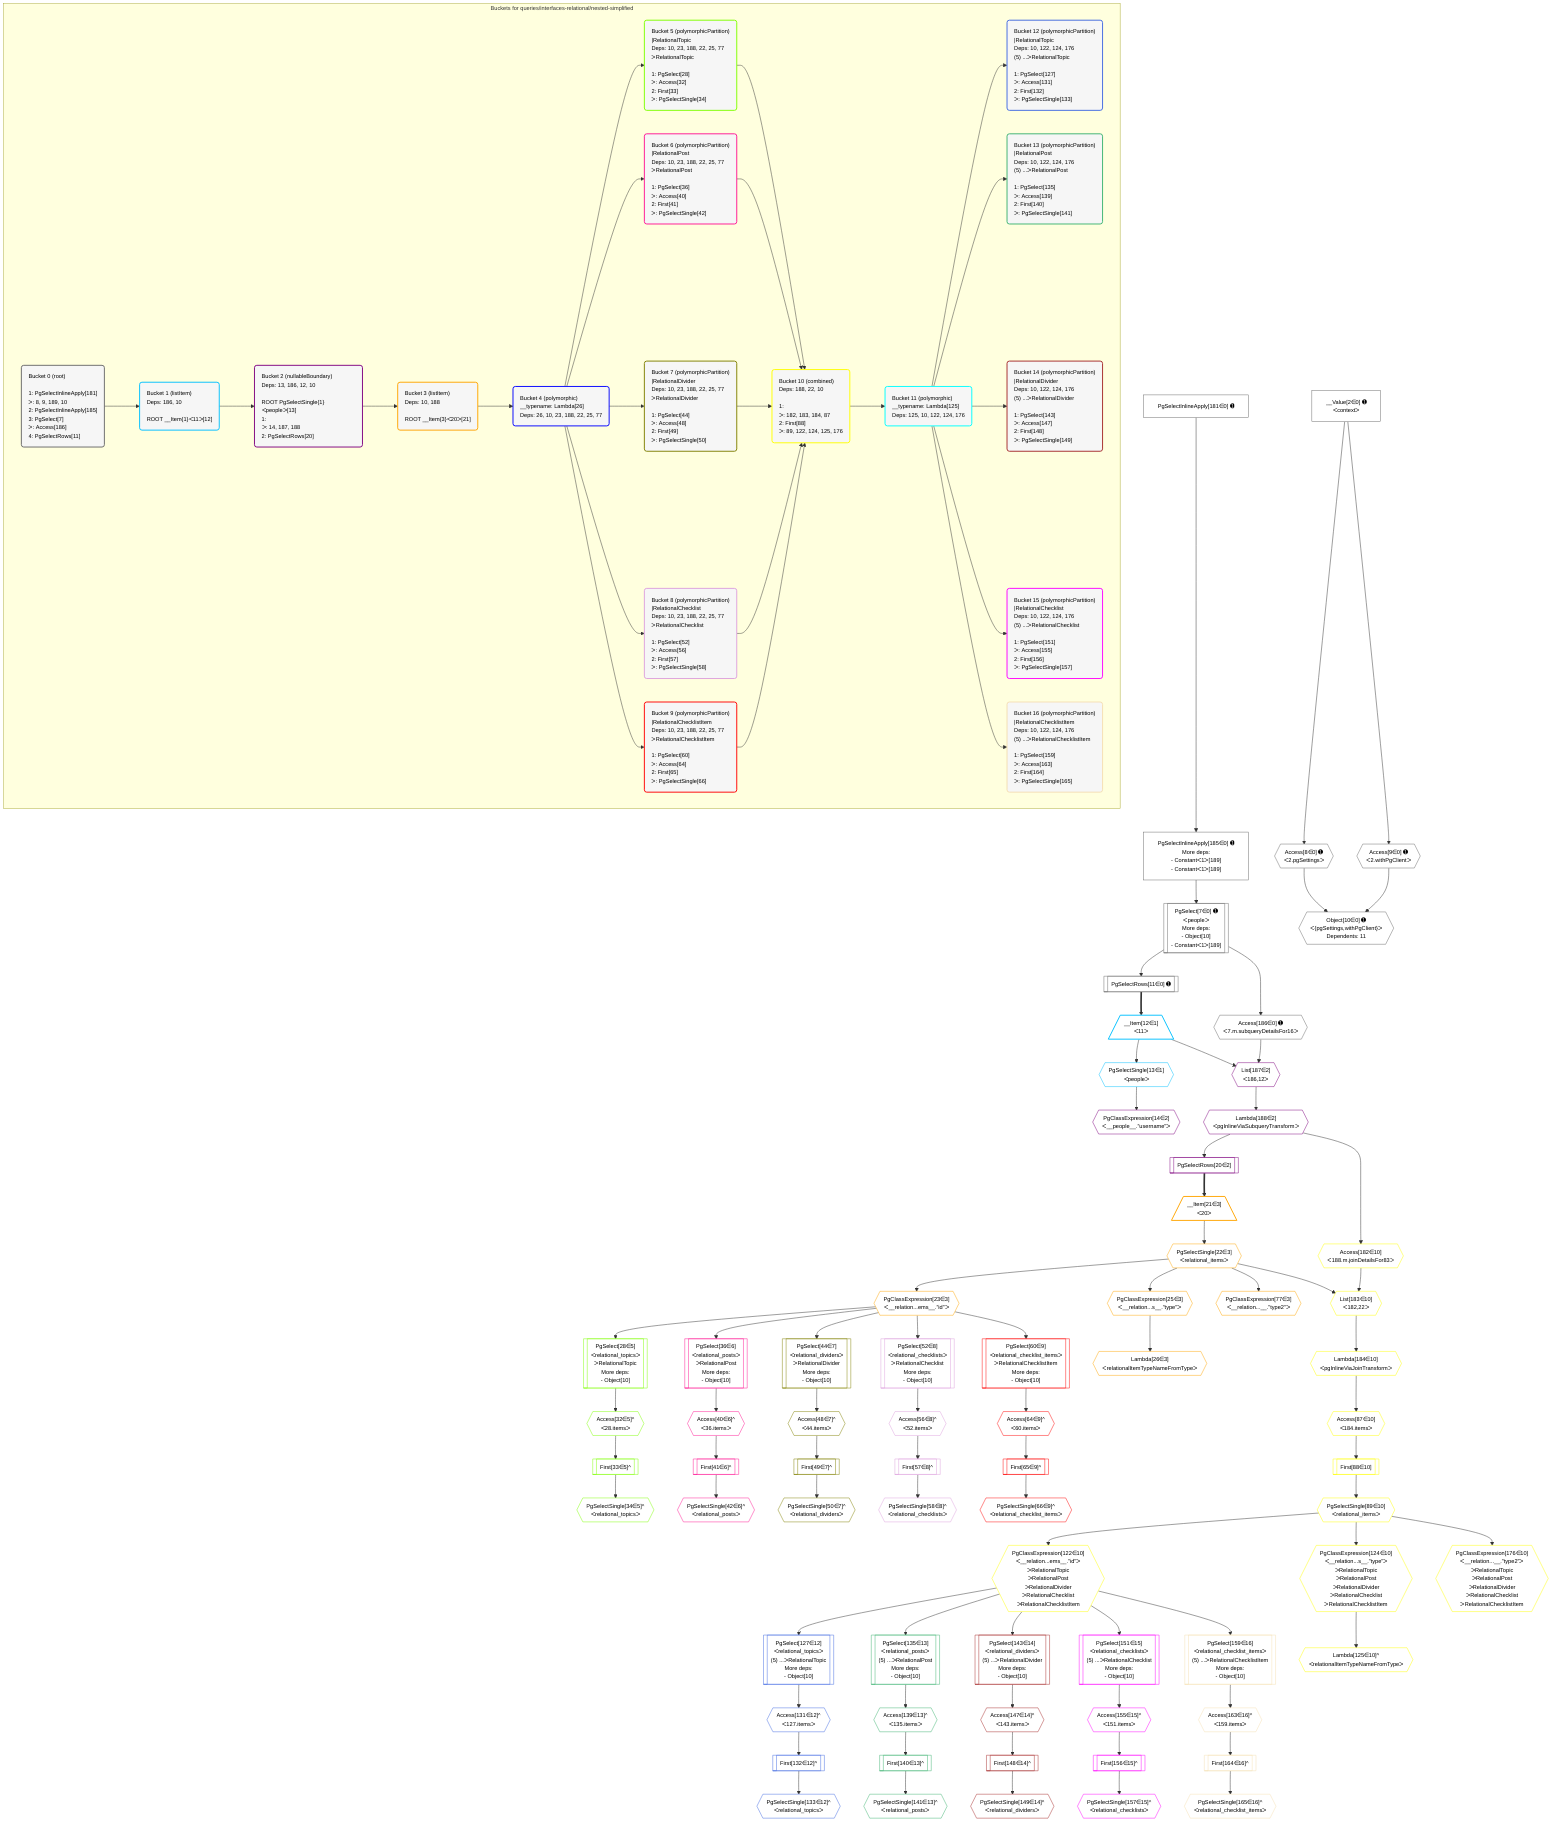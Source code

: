 %%{init: {'themeVariables': { 'fontSize': '12px'}}}%%
graph TD
    classDef path fill:#eee,stroke:#000,color:#000
    classDef plan fill:#fff,stroke-width:1px,color:#000
    classDef itemplan fill:#fff,stroke-width:2px,color:#000
    classDef unbatchedplan fill:#dff,stroke-width:1px,color:#000
    classDef sideeffectplan fill:#fcc,stroke-width:2px,color:#000
    classDef bucket fill:#f6f6f6,color:#000,stroke-width:2px,text-align:left

    subgraph "Buckets for queries/interfaces-relational/nested-simplified"
    Bucket0("Bucket 0 (root)<br /><br />1: PgSelectInlineApply[181]<br />ᐳ: 8, 9, 189, 10<br />2: PgSelectInlineApply[185]<br />3: PgSelect[7]<br />ᐳ: Access[186]<br />4: PgSelectRows[11]"):::bucket
    Bucket1("Bucket 1 (listItem)<br />Deps: 186, 10<br /><br />ROOT __Item{1}ᐸ11ᐳ[12]"):::bucket
    Bucket2("Bucket 2 (nullableBoundary)<br />Deps: 13, 186, 12, 10<br /><br />ROOT PgSelectSingle{1}ᐸpeopleᐳ[13]<br />1: <br />ᐳ: 14, 187, 188<br />2: PgSelectRows[20]"):::bucket
    Bucket3("Bucket 3 (listItem)<br />Deps: 10, 188<br /><br />ROOT __Item{3}ᐸ20ᐳ[21]"):::bucket
    Bucket4("Bucket 4 (polymorphic)<br />__typename: Lambda[26]<br />Deps: 26, 10, 23, 188, 22, 25, 77"):::bucket
    Bucket5("Bucket 5 (polymorphicPartition)<br />|RelationalTopic<br />Deps: 10, 23, 188, 22, 25, 77<br />ᐳRelationalTopic<br /><br />1: PgSelect[28]<br />ᐳ: Access[32]<br />2: First[33]<br />ᐳ: PgSelectSingle[34]"):::bucket
    Bucket6("Bucket 6 (polymorphicPartition)<br />|RelationalPost<br />Deps: 10, 23, 188, 22, 25, 77<br />ᐳRelationalPost<br /><br />1: PgSelect[36]<br />ᐳ: Access[40]<br />2: First[41]<br />ᐳ: PgSelectSingle[42]"):::bucket
    Bucket7("Bucket 7 (polymorphicPartition)<br />|RelationalDivider<br />Deps: 10, 23, 188, 22, 25, 77<br />ᐳRelationalDivider<br /><br />1: PgSelect[44]<br />ᐳ: Access[48]<br />2: First[49]<br />ᐳ: PgSelectSingle[50]"):::bucket
    Bucket8("Bucket 8 (polymorphicPartition)<br />|RelationalChecklist<br />Deps: 10, 23, 188, 22, 25, 77<br />ᐳRelationalChecklist<br /><br />1: PgSelect[52]<br />ᐳ: Access[56]<br />2: First[57]<br />ᐳ: PgSelectSingle[58]"):::bucket
    Bucket9("Bucket 9 (polymorphicPartition)<br />|RelationalChecklistItem<br />Deps: 10, 23, 188, 22, 25, 77<br />ᐳRelationalChecklistItem<br /><br />1: PgSelect[60]<br />ᐳ: Access[64]<br />2: First[65]<br />ᐳ: PgSelectSingle[66]"):::bucket
    Bucket10("Bucket 10 (combined)<br />Deps: 188, 22, 10<br /><br />1: <br />ᐳ: 182, 183, 184, 87<br />2: First[88]<br />ᐳ: 89, 122, 124, 125, 176"):::bucket
    Bucket11("Bucket 11 (polymorphic)<br />__typename: Lambda[125]<br />Deps: 125, 10, 122, 124, 176"):::bucket
    Bucket12("Bucket 12 (polymorphicPartition)<br />|RelationalTopic<br />Deps: 10, 122, 124, 176<br />(5) ...ᐳRelationalTopic<br /><br />1: PgSelect[127]<br />ᐳ: Access[131]<br />2: First[132]<br />ᐳ: PgSelectSingle[133]"):::bucket
    Bucket13("Bucket 13 (polymorphicPartition)<br />|RelationalPost<br />Deps: 10, 122, 124, 176<br />(5) ...ᐳRelationalPost<br /><br />1: PgSelect[135]<br />ᐳ: Access[139]<br />2: First[140]<br />ᐳ: PgSelectSingle[141]"):::bucket
    Bucket14("Bucket 14 (polymorphicPartition)<br />|RelationalDivider<br />Deps: 10, 122, 124, 176<br />(5) ...ᐳRelationalDivider<br /><br />1: PgSelect[143]<br />ᐳ: Access[147]<br />2: First[148]<br />ᐳ: PgSelectSingle[149]"):::bucket
    Bucket15("Bucket 15 (polymorphicPartition)<br />|RelationalChecklist<br />Deps: 10, 122, 124, 176<br />(5) ...ᐳRelationalChecklist<br /><br />1: PgSelect[151]<br />ᐳ: Access[155]<br />2: First[156]<br />ᐳ: PgSelectSingle[157]"):::bucket
    Bucket16("Bucket 16 (polymorphicPartition)<br />|RelationalChecklistItem<br />Deps: 10, 122, 124, 176<br />(5) ...ᐳRelationalChecklistItem<br /><br />1: PgSelect[159]<br />ᐳ: Access[163]<br />2: First[164]<br />ᐳ: PgSelectSingle[165]"):::bucket
    end
    Bucket0 --> Bucket1
    Bucket1 --> Bucket2
    Bucket2 --> Bucket3
    Bucket3 --> Bucket4
    Bucket4 --> Bucket5 & Bucket6 & Bucket7 & Bucket8 & Bucket9
    Bucket5 --> Bucket10
    Bucket6 --> Bucket10
    Bucket7 --> Bucket10
    Bucket8 --> Bucket10
    Bucket9 --> Bucket10
    Bucket10 --> Bucket11
    Bucket11 --> Bucket12 & Bucket13 & Bucket14 & Bucket15 & Bucket16

    %% plan dependencies
    PgSelect7[["PgSelect[7∈0] ➊<br />ᐸpeopleᐳ<br />More deps:<br />- Object[10]<br />- Constantᐸ1ᐳ[189]"]]:::plan
    PgSelectInlineApply185["PgSelectInlineApply[185∈0] ➊<br />More deps:<br />- Constantᐸ1ᐳ[189]<br />- Constantᐸ1ᐳ[189]"]:::plan
    PgSelectInlineApply185 --> PgSelect7
    PgSelectInlineApply181["PgSelectInlineApply[181∈0] ➊"]:::plan
    PgSelectInlineApply181 --> PgSelectInlineApply185
    Object10{{"Object[10∈0] ➊<br />ᐸ{pgSettings,withPgClient}ᐳ<br />Dependents: 11"}}:::plan
    Access8{{"Access[8∈0] ➊<br />ᐸ2.pgSettingsᐳ"}}:::plan
    Access9{{"Access[9∈0] ➊<br />ᐸ2.withPgClientᐳ"}}:::plan
    Access8 & Access9 --> Object10
    __Value2["__Value[2∈0] ➊<br />ᐸcontextᐳ"]:::plan
    __Value2 --> Access8
    __Value2 --> Access9
    PgSelectRows11[["PgSelectRows[11∈0] ➊"]]:::plan
    PgSelect7 --> PgSelectRows11
    Access186{{"Access[186∈0] ➊<br />ᐸ7.m.subqueryDetailsFor16ᐳ"}}:::plan
    PgSelect7 --> Access186
    __Item12[/"__Item[12∈1]<br />ᐸ11ᐳ"\]:::itemplan
    PgSelectRows11 ==> __Item12
    PgSelectSingle13{{"PgSelectSingle[13∈1]<br />ᐸpeopleᐳ"}}:::plan
    __Item12 --> PgSelectSingle13
    List187{{"List[187∈2]<br />ᐸ186,12ᐳ"}}:::plan
    Access186 & __Item12 --> List187
    PgClassExpression14{{"PgClassExpression[14∈2]<br />ᐸ__people__.”username”ᐳ"}}:::plan
    PgSelectSingle13 --> PgClassExpression14
    PgSelectRows20[["PgSelectRows[20∈2]"]]:::plan
    Lambda188{{"Lambda[188∈2]<br />ᐸpgInlineViaSubqueryTransformᐳ"}}:::plan
    Lambda188 --> PgSelectRows20
    List187 --> Lambda188
    __Item21[/"__Item[21∈3]<br />ᐸ20ᐳ"\]:::itemplan
    PgSelectRows20 ==> __Item21
    PgSelectSingle22{{"PgSelectSingle[22∈3]<br />ᐸrelational_itemsᐳ"}}:::plan
    __Item21 --> PgSelectSingle22
    PgClassExpression23{{"PgClassExpression[23∈3]<br />ᐸ__relation...ems__.”id”ᐳ"}}:::plan
    PgSelectSingle22 --> PgClassExpression23
    PgClassExpression25{{"PgClassExpression[25∈3]<br />ᐸ__relation...s__.”type”ᐳ"}}:::plan
    PgSelectSingle22 --> PgClassExpression25
    Lambda26{{"Lambda[26∈3]<br />ᐸrelationalItemTypeNameFromTypeᐳ"}}:::plan
    PgClassExpression25 --> Lambda26
    PgClassExpression77{{"PgClassExpression[77∈3]<br />ᐸ__relation...__.”type2”ᐳ"}}:::plan
    PgSelectSingle22 --> PgClassExpression77
    PgSelect28[["PgSelect[28∈5]<br />ᐸrelational_topicsᐳ<br />ᐳRelationalTopic<br />More deps:<br />- Object[10]"]]:::plan
    PgClassExpression23 --> PgSelect28
    Access32{{"Access[32∈5]^<br />ᐸ28.itemsᐳ"}}:::plan
    PgSelect28 --> Access32
    First33[["First[33∈5]^"]]:::plan
    Access32 --> First33
    PgSelectSingle34{{"PgSelectSingle[34∈5]^<br />ᐸrelational_topicsᐳ"}}:::plan
    First33 --> PgSelectSingle34
    PgSelect36[["PgSelect[36∈6]<br />ᐸrelational_postsᐳ<br />ᐳRelationalPost<br />More deps:<br />- Object[10]"]]:::plan
    PgClassExpression23 --> PgSelect36
    Access40{{"Access[40∈6]^<br />ᐸ36.itemsᐳ"}}:::plan
    PgSelect36 --> Access40
    First41[["First[41∈6]^"]]:::plan
    Access40 --> First41
    PgSelectSingle42{{"PgSelectSingle[42∈6]^<br />ᐸrelational_postsᐳ"}}:::plan
    First41 --> PgSelectSingle42
    PgSelect44[["PgSelect[44∈7]<br />ᐸrelational_dividersᐳ<br />ᐳRelationalDivider<br />More deps:<br />- Object[10]"]]:::plan
    PgClassExpression23 --> PgSelect44
    Access48{{"Access[48∈7]^<br />ᐸ44.itemsᐳ"}}:::plan
    PgSelect44 --> Access48
    First49[["First[49∈7]^"]]:::plan
    Access48 --> First49
    PgSelectSingle50{{"PgSelectSingle[50∈7]^<br />ᐸrelational_dividersᐳ"}}:::plan
    First49 --> PgSelectSingle50
    PgSelect52[["PgSelect[52∈8]<br />ᐸrelational_checklistsᐳ<br />ᐳRelationalChecklist<br />More deps:<br />- Object[10]"]]:::plan
    PgClassExpression23 --> PgSelect52
    Access56{{"Access[56∈8]^<br />ᐸ52.itemsᐳ"}}:::plan
    PgSelect52 --> Access56
    First57[["First[57∈8]^"]]:::plan
    Access56 --> First57
    PgSelectSingle58{{"PgSelectSingle[58∈8]^<br />ᐸrelational_checklistsᐳ"}}:::plan
    First57 --> PgSelectSingle58
    PgSelect60[["PgSelect[60∈9]<br />ᐸrelational_checklist_itemsᐳ<br />ᐳRelationalChecklistItem<br />More deps:<br />- Object[10]"]]:::plan
    PgClassExpression23 --> PgSelect60
    Access64{{"Access[64∈9]^<br />ᐸ60.itemsᐳ"}}:::plan
    PgSelect60 --> Access64
    First65[["First[65∈9]^"]]:::plan
    Access64 --> First65
    PgSelectSingle66{{"PgSelectSingle[66∈9]^<br />ᐸrelational_checklist_itemsᐳ"}}:::plan
    First65 --> PgSelectSingle66
    List183{{"List[183∈10]<br />ᐸ182,22ᐳ"}}:::plan
    Access182{{"Access[182∈10]<br />ᐸ188.m.joinDetailsFor83ᐳ"}}:::plan
    Access182 & PgSelectSingle22 --> List183
    Access87{{"Access[87∈10]<br />ᐸ184.itemsᐳ"}}:::plan
    Lambda184{{"Lambda[184∈10]<br />ᐸpgInlineViaJoinTransformᐳ"}}:::plan
    Lambda184 --> Access87
    First88[["First[88∈10]"]]:::plan
    Access87 --> First88
    PgSelectSingle89{{"PgSelectSingle[89∈10]<br />ᐸrelational_itemsᐳ"}}:::plan
    First88 --> PgSelectSingle89
    PgClassExpression122{{"PgClassExpression[122∈10]<br />ᐸ__relation...ems__.”id”ᐳ<br />ᐳRelationalTopic<br />ᐳRelationalPost<br />ᐳRelationalDivider<br />ᐳRelationalChecklist<br />ᐳRelationalChecklistItem"}}:::plan
    PgSelectSingle89 --> PgClassExpression122
    PgClassExpression124{{"PgClassExpression[124∈10]<br />ᐸ__relation...s__.”type”ᐳ<br />ᐳRelationalTopic<br />ᐳRelationalPost<br />ᐳRelationalDivider<br />ᐳRelationalChecklist<br />ᐳRelationalChecklistItem"}}:::plan
    PgSelectSingle89 --> PgClassExpression124
    Lambda125{{"Lambda[125∈10]^<br />ᐸrelationalItemTypeNameFromTypeᐳ"}}:::plan
    PgClassExpression124 --> Lambda125
    PgClassExpression176{{"PgClassExpression[176∈10]<br />ᐸ__relation...__.”type2”ᐳ<br />ᐳRelationalTopic<br />ᐳRelationalPost<br />ᐳRelationalDivider<br />ᐳRelationalChecklist<br />ᐳRelationalChecklistItem"}}:::plan
    PgSelectSingle89 --> PgClassExpression176
    Lambda188 --> Access182
    List183 --> Lambda184
    PgSelect127[["PgSelect[127∈12]<br />ᐸrelational_topicsᐳ<br />(5) ...ᐳRelationalTopic<br />More deps:<br />- Object[10]"]]:::plan
    PgClassExpression122 --> PgSelect127
    Access131{{"Access[131∈12]^<br />ᐸ127.itemsᐳ"}}:::plan
    PgSelect127 --> Access131
    First132[["First[132∈12]^"]]:::plan
    Access131 --> First132
    PgSelectSingle133{{"PgSelectSingle[133∈12]^<br />ᐸrelational_topicsᐳ"}}:::plan
    First132 --> PgSelectSingle133
    PgSelect135[["PgSelect[135∈13]<br />ᐸrelational_postsᐳ<br />(5) ...ᐳRelationalPost<br />More deps:<br />- Object[10]"]]:::plan
    PgClassExpression122 --> PgSelect135
    Access139{{"Access[139∈13]^<br />ᐸ135.itemsᐳ"}}:::plan
    PgSelect135 --> Access139
    First140[["First[140∈13]^"]]:::plan
    Access139 --> First140
    PgSelectSingle141{{"PgSelectSingle[141∈13]^<br />ᐸrelational_postsᐳ"}}:::plan
    First140 --> PgSelectSingle141
    PgSelect143[["PgSelect[143∈14]<br />ᐸrelational_dividersᐳ<br />(5) ...ᐳRelationalDivider<br />More deps:<br />- Object[10]"]]:::plan
    PgClassExpression122 --> PgSelect143
    Access147{{"Access[147∈14]^<br />ᐸ143.itemsᐳ"}}:::plan
    PgSelect143 --> Access147
    First148[["First[148∈14]^"]]:::plan
    Access147 --> First148
    PgSelectSingle149{{"PgSelectSingle[149∈14]^<br />ᐸrelational_dividersᐳ"}}:::plan
    First148 --> PgSelectSingle149
    PgSelect151[["PgSelect[151∈15]<br />ᐸrelational_checklistsᐳ<br />(5) ...ᐳRelationalChecklist<br />More deps:<br />- Object[10]"]]:::plan
    PgClassExpression122 --> PgSelect151
    Access155{{"Access[155∈15]^<br />ᐸ151.itemsᐳ"}}:::plan
    PgSelect151 --> Access155
    First156[["First[156∈15]^"]]:::plan
    Access155 --> First156
    PgSelectSingle157{{"PgSelectSingle[157∈15]^<br />ᐸrelational_checklistsᐳ"}}:::plan
    First156 --> PgSelectSingle157
    PgSelect159[["PgSelect[159∈16]<br />ᐸrelational_checklist_itemsᐳ<br />(5) ...ᐳRelationalChecklistItem<br />More deps:<br />- Object[10]"]]:::plan
    PgClassExpression122 --> PgSelect159
    Access163{{"Access[163∈16]^<br />ᐸ159.itemsᐳ"}}:::plan
    PgSelect159 --> Access163
    First164[["First[164∈16]^"]]:::plan
    Access163 --> First164
    PgSelectSingle165{{"PgSelectSingle[165∈16]^<br />ᐸrelational_checklist_itemsᐳ"}}:::plan
    First164 --> PgSelectSingle165

    %% define steps
    classDef bucket0 stroke:#696969
    class Bucket0,__Value2,PgSelect7,Access8,Access9,Object10,PgSelectRows11,PgSelectInlineApply181,PgSelectInlineApply185,Access186 bucket0
    classDef bucket1 stroke:#00bfff
    class Bucket1,__Item12,PgSelectSingle13 bucket1
    classDef bucket2 stroke:#7f007f
    class Bucket2,PgClassExpression14,PgSelectRows20,List187,Lambda188 bucket2
    classDef bucket3 stroke:#ffa500
    class Bucket3,__Item21,PgSelectSingle22,PgClassExpression23,PgClassExpression25,Lambda26,PgClassExpression77 bucket3
    classDef bucket4 stroke:#0000ff
    class Bucket4 bucket4
    classDef bucket5 stroke:#7fff00
    class Bucket5,PgSelect28,Access32,First33,PgSelectSingle34 bucket5
    classDef bucket6 stroke:#ff1493
    class Bucket6,PgSelect36,Access40,First41,PgSelectSingle42 bucket6
    classDef bucket7 stroke:#808000
    class Bucket7,PgSelect44,Access48,First49,PgSelectSingle50 bucket7
    classDef bucket8 stroke:#dda0dd
    class Bucket8,PgSelect52,Access56,First57,PgSelectSingle58 bucket8
    classDef bucket9 stroke:#ff0000
    class Bucket9,PgSelect60,Access64,First65,PgSelectSingle66 bucket9
    classDef bucket10 stroke:#ffff00
    class Bucket10,Access87,First88,PgSelectSingle89,PgClassExpression122,PgClassExpression124,Lambda125,PgClassExpression176,Access182,List183,Lambda184 bucket10
    classDef bucket11 stroke:#00ffff
    class Bucket11 bucket11
    classDef bucket12 stroke:#4169e1
    class Bucket12,PgSelect127,Access131,First132,PgSelectSingle133 bucket12
    classDef bucket13 stroke:#3cb371
    class Bucket13,PgSelect135,Access139,First140,PgSelectSingle141 bucket13
    classDef bucket14 stroke:#a52a2a
    class Bucket14,PgSelect143,Access147,First148,PgSelectSingle149 bucket14
    classDef bucket15 stroke:#ff00ff
    class Bucket15,PgSelect151,Access155,First156,PgSelectSingle157 bucket15
    classDef bucket16 stroke:#f5deb3
    class Bucket16,PgSelect159,Access163,First164,PgSelectSingle165 bucket16